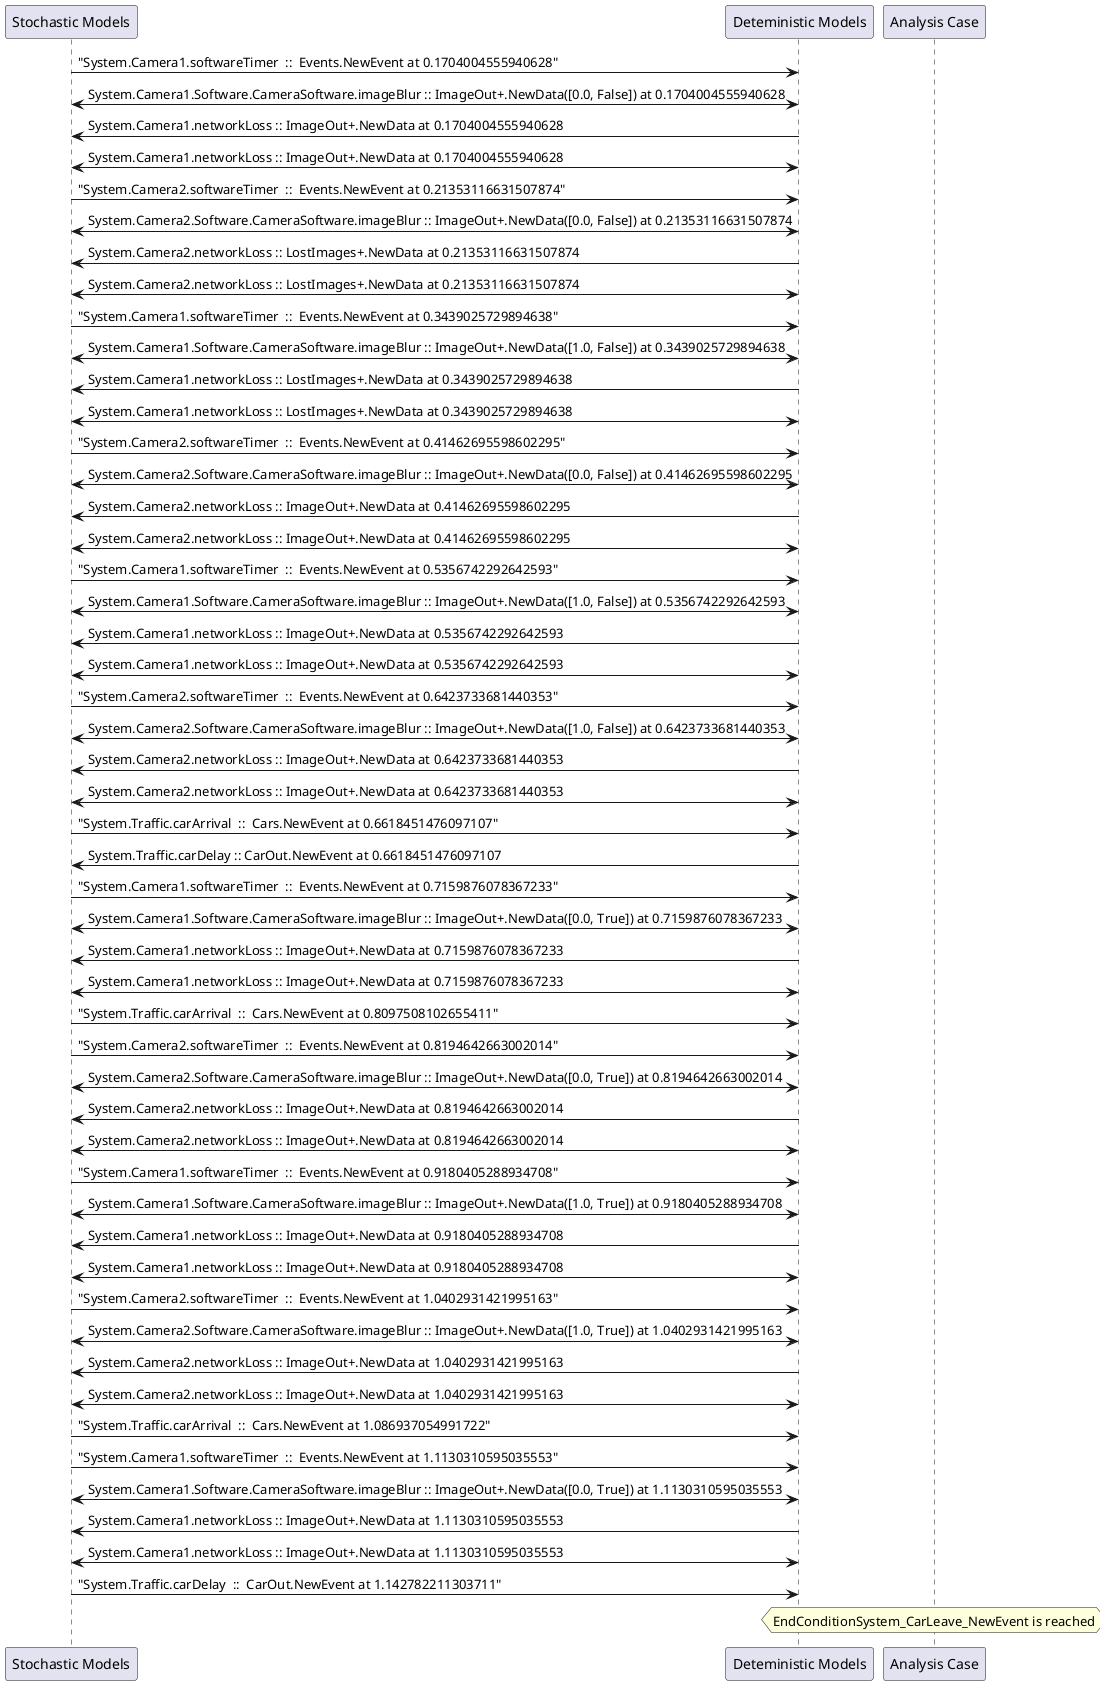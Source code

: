 
	@startuml
	participant "Stochastic Models" as stochmodel
	participant "Deteministic Models" as detmodel
	participant "Analysis Case" as analysis
	{10702_stop} stochmodel -> detmodel : "System.Camera1.softwareTimer  ::  Events.NewEvent at 0.1704004555940628"
detmodel <-> stochmodel : System.Camera1.Software.CameraSoftware.imageBlur :: ImageOut+.NewData([0.0, False]) at 0.1704004555940628
detmodel -> stochmodel : System.Camera1.networkLoss :: ImageOut+.NewData at 0.1704004555940628
detmodel <-> stochmodel : System.Camera1.networkLoss :: ImageOut+.NewData at 0.1704004555940628
{10718_stop} stochmodel -> detmodel : "System.Camera2.softwareTimer  ::  Events.NewEvent at 0.21353116631507874"
detmodel <-> stochmodel : System.Camera2.Software.CameraSoftware.imageBlur :: ImageOut+.NewData([0.0, False]) at 0.21353116631507874
detmodel -> stochmodel : System.Camera2.networkLoss :: LostImages+.NewData at 0.21353116631507874
detmodel <-> stochmodel : System.Camera2.networkLoss :: LostImages+.NewData at 0.21353116631507874
{10703_stop} stochmodel -> detmodel : "System.Camera1.softwareTimer  ::  Events.NewEvent at 0.3439025729894638"
detmodel <-> stochmodel : System.Camera1.Software.CameraSoftware.imageBlur :: ImageOut+.NewData([1.0, False]) at 0.3439025729894638
detmodel -> stochmodel : System.Camera1.networkLoss :: LostImages+.NewData at 0.3439025729894638
detmodel <-> stochmodel : System.Camera1.networkLoss :: LostImages+.NewData at 0.3439025729894638
{10719_stop} stochmodel -> detmodel : "System.Camera2.softwareTimer  ::  Events.NewEvent at 0.41462695598602295"
detmodel <-> stochmodel : System.Camera2.Software.CameraSoftware.imageBlur :: ImageOut+.NewData([0.0, False]) at 0.41462695598602295
detmodel -> stochmodel : System.Camera2.networkLoss :: ImageOut+.NewData at 0.41462695598602295
detmodel <-> stochmodel : System.Camera2.networkLoss :: ImageOut+.NewData at 0.41462695598602295
{10704_stop} stochmodel -> detmodel : "System.Camera1.softwareTimer  ::  Events.NewEvent at 0.5356742292642593"
detmodel <-> stochmodel : System.Camera1.Software.CameraSoftware.imageBlur :: ImageOut+.NewData([1.0, False]) at 0.5356742292642593
detmodel -> stochmodel : System.Camera1.networkLoss :: ImageOut+.NewData at 0.5356742292642593
detmodel <-> stochmodel : System.Camera1.networkLoss :: ImageOut+.NewData at 0.5356742292642593
{10720_stop} stochmodel -> detmodel : "System.Camera2.softwareTimer  ::  Events.NewEvent at 0.6423733681440353"
detmodel <-> stochmodel : System.Camera2.Software.CameraSoftware.imageBlur :: ImageOut+.NewData([1.0, False]) at 0.6423733681440353
detmodel -> stochmodel : System.Camera2.networkLoss :: ImageOut+.NewData at 0.6423733681440353
detmodel <-> stochmodel : System.Camera2.networkLoss :: ImageOut+.NewData at 0.6423733681440353
{10734_stop} stochmodel -> detmodel : "System.Traffic.carArrival  ::  Cars.NewEvent at 0.6618451476097107"
{10745_start} detmodel -> stochmodel : System.Traffic.carDelay :: CarOut.NewEvent at 0.6618451476097107
{10705_stop} stochmodel -> detmodel : "System.Camera1.softwareTimer  ::  Events.NewEvent at 0.7159876078367233"
detmodel <-> stochmodel : System.Camera1.Software.CameraSoftware.imageBlur :: ImageOut+.NewData([0.0, True]) at 0.7159876078367233
detmodel -> stochmodel : System.Camera1.networkLoss :: ImageOut+.NewData at 0.7159876078367233
detmodel <-> stochmodel : System.Camera1.networkLoss :: ImageOut+.NewData at 0.7159876078367233
{10735_stop} stochmodel -> detmodel : "System.Traffic.carArrival  ::  Cars.NewEvent at 0.8097508102655411"
{10721_stop} stochmodel -> detmodel : "System.Camera2.softwareTimer  ::  Events.NewEvent at 0.8194642663002014"
detmodel <-> stochmodel : System.Camera2.Software.CameraSoftware.imageBlur :: ImageOut+.NewData([0.0, True]) at 0.8194642663002014
detmodel -> stochmodel : System.Camera2.networkLoss :: ImageOut+.NewData at 0.8194642663002014
detmodel <-> stochmodel : System.Camera2.networkLoss :: ImageOut+.NewData at 0.8194642663002014
{10706_stop} stochmodel -> detmodel : "System.Camera1.softwareTimer  ::  Events.NewEvent at 0.9180405288934708"
detmodel <-> stochmodel : System.Camera1.Software.CameraSoftware.imageBlur :: ImageOut+.NewData([1.0, True]) at 0.9180405288934708
detmodel -> stochmodel : System.Camera1.networkLoss :: ImageOut+.NewData at 0.9180405288934708
detmodel <-> stochmodel : System.Camera1.networkLoss :: ImageOut+.NewData at 0.9180405288934708
{10722_stop} stochmodel -> detmodel : "System.Camera2.softwareTimer  ::  Events.NewEvent at 1.0402931421995163"
detmodel <-> stochmodel : System.Camera2.Software.CameraSoftware.imageBlur :: ImageOut+.NewData([1.0, True]) at 1.0402931421995163
detmodel -> stochmodel : System.Camera2.networkLoss :: ImageOut+.NewData at 1.0402931421995163
detmodel <-> stochmodel : System.Camera2.networkLoss :: ImageOut+.NewData at 1.0402931421995163
{10736_stop} stochmodel -> detmodel : "System.Traffic.carArrival  ::  Cars.NewEvent at 1.086937054991722"
{10707_stop} stochmodel -> detmodel : "System.Camera1.softwareTimer  ::  Events.NewEvent at 1.1130310595035553"
detmodel <-> stochmodel : System.Camera1.Software.CameraSoftware.imageBlur :: ImageOut+.NewData([0.0, True]) at 1.1130310595035553
detmodel -> stochmodel : System.Camera1.networkLoss :: ImageOut+.NewData at 1.1130310595035553
detmodel <-> stochmodel : System.Camera1.networkLoss :: ImageOut+.NewData at 1.1130310595035553
{10745_stop} stochmodel -> detmodel : "System.Traffic.carDelay  ::  CarOut.NewEvent at 1.142782211303711"
{10745_start} <-> {10745_stop} : delay
hnote over analysis 
EndConditionSystem_CarLeave_NewEvent is reached
endnote
@enduml